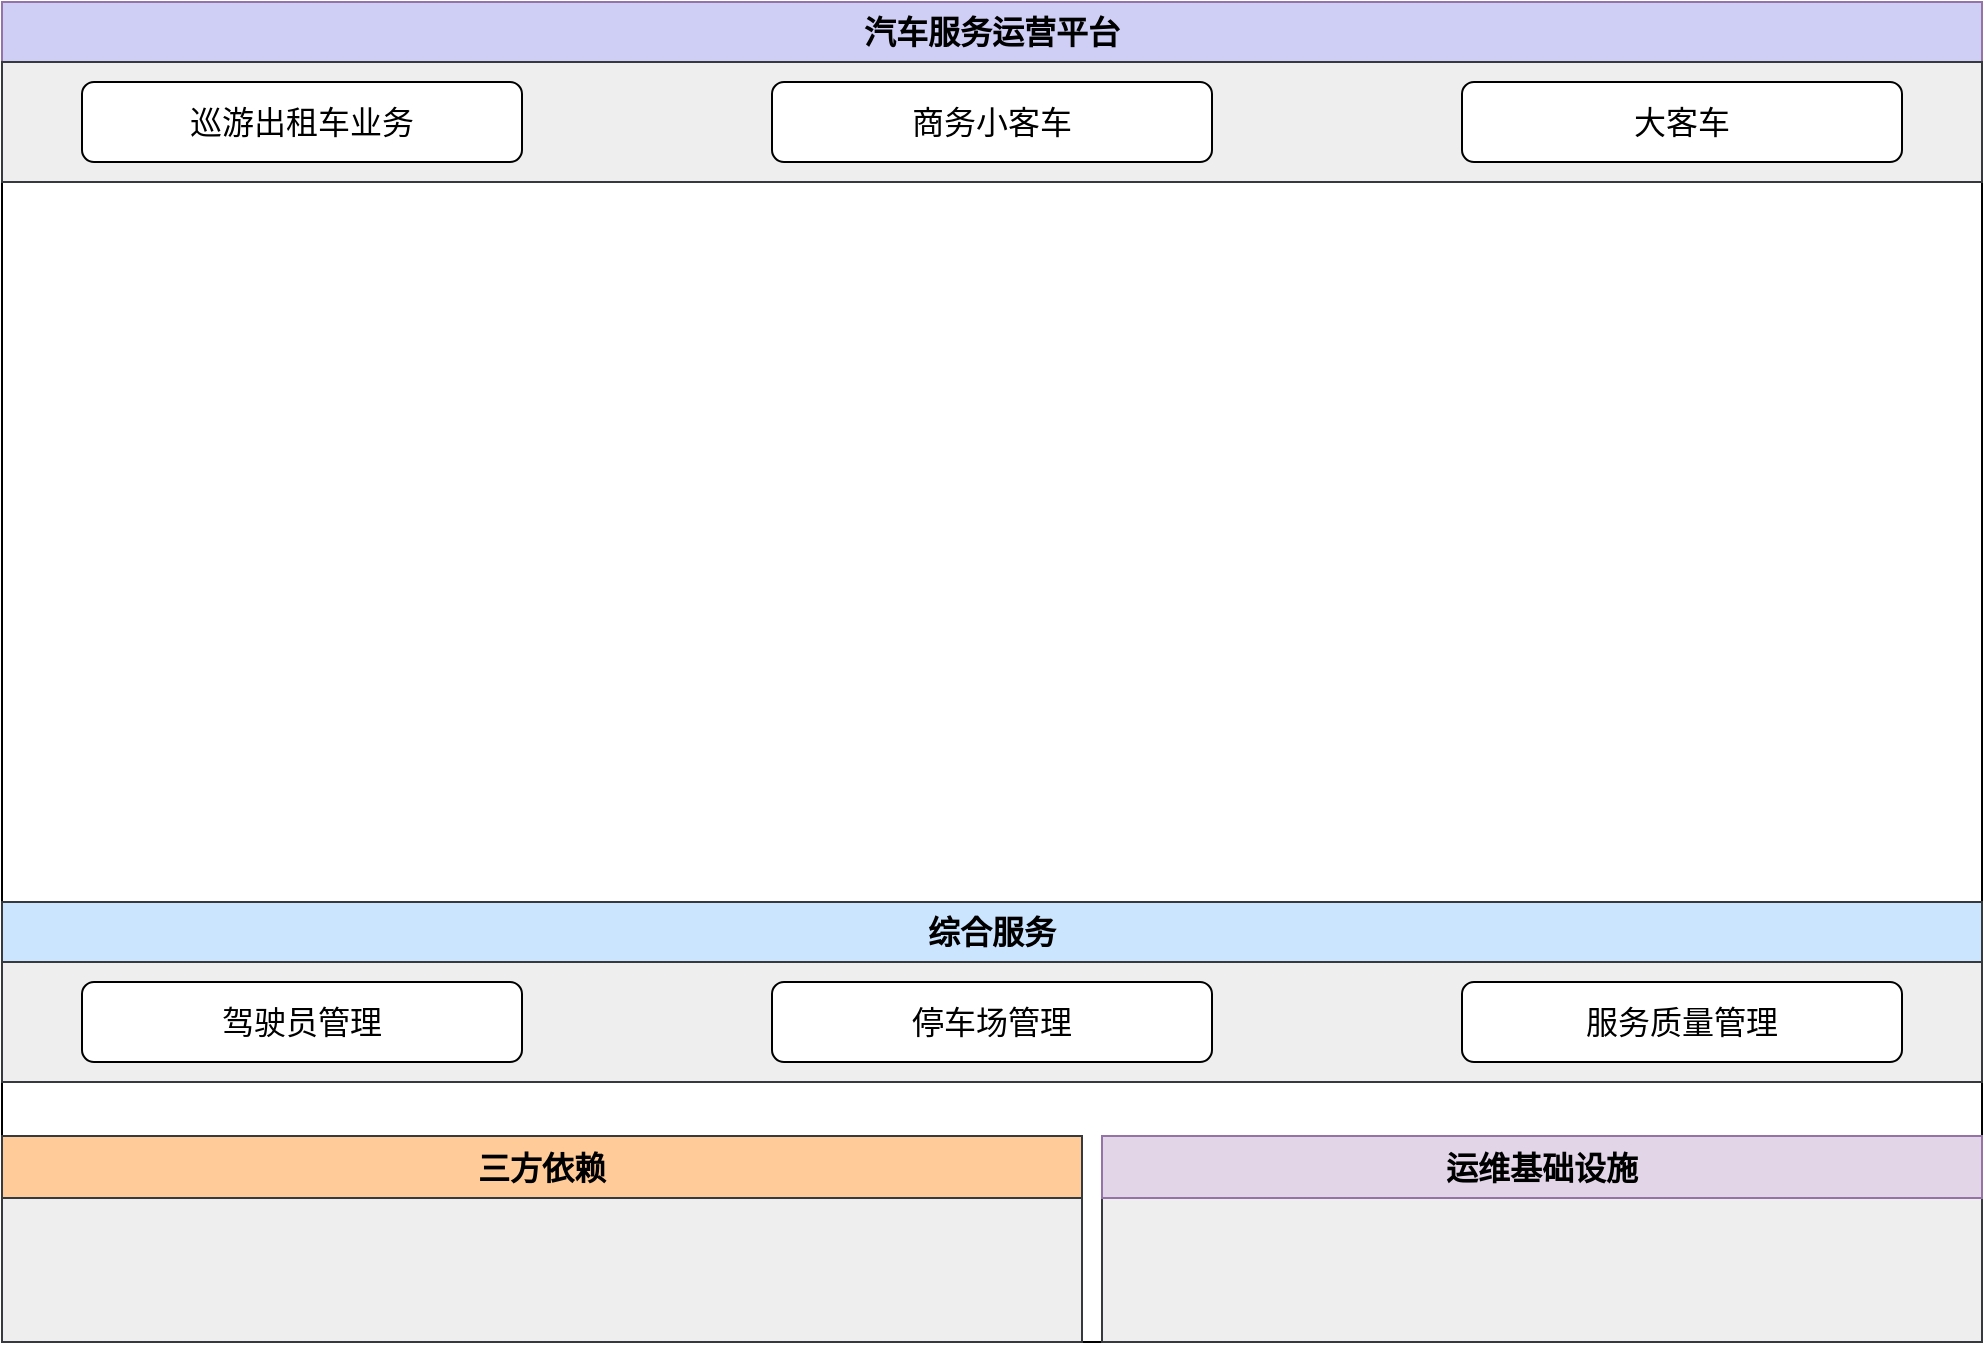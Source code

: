 <mxfile version="16.0.3" type="github">
  <diagram id="PbEHLwvle0bfFOzdE0RF" name="第 1 页">
    <mxGraphModel dx="1422" dy="762" grid="1" gridSize="10" guides="1" tooltips="1" connect="1" arrows="1" fold="1" page="1" pageScale="1" pageWidth="827" pageHeight="1169" math="0" shadow="0">
      <root>
        <mxCell id="0" />
        <mxCell id="1" parent="0" />
        <mxCell id="bQanzyuvM3PR-ToL9I3--1" value="" style="rounded=0;whiteSpace=wrap;html=1;" vertex="1" parent="1">
          <mxGeometry x="220" y="90" width="990" height="670" as="geometry" />
        </mxCell>
        <mxCell id="bQanzyuvM3PR-ToL9I3--2" value="汽车服务运营平台" style="rounded=0;whiteSpace=wrap;html=1;fillColor=#CFCEF5;strokeColor=#9673a6;fontStyle=1;fontSize=16;" vertex="1" parent="1">
          <mxGeometry x="220" y="90" width="990" height="30" as="geometry" />
        </mxCell>
        <mxCell id="bQanzyuvM3PR-ToL9I3--3" value="" style="rounded=0;whiteSpace=wrap;html=1;fontSize=16;fillColor=#eeeeee;strokeColor=#36393d;" vertex="1" parent="1">
          <mxGeometry x="220" y="120" width="990" height="60" as="geometry" />
        </mxCell>
        <mxCell id="bQanzyuvM3PR-ToL9I3--5" value="巡游出租车业务" style="rounded=1;whiteSpace=wrap;html=1;fontSize=16;" vertex="1" parent="1">
          <mxGeometry x="260" y="130" width="220" height="40" as="geometry" />
        </mxCell>
        <mxCell id="bQanzyuvM3PR-ToL9I3--6" value="商务小客车" style="rounded=1;whiteSpace=wrap;html=1;fontSize=16;" vertex="1" parent="1">
          <mxGeometry x="605" y="130" width="220" height="40" as="geometry" />
        </mxCell>
        <mxCell id="bQanzyuvM3PR-ToL9I3--7" value="大客车" style="rounded=1;whiteSpace=wrap;html=1;fontSize=16;" vertex="1" parent="1">
          <mxGeometry x="950" y="130" width="220" height="40" as="geometry" />
        </mxCell>
        <mxCell id="bQanzyuvM3PR-ToL9I3--8" value="" style="rounded=0;whiteSpace=wrap;html=1;fontSize=16;fillColor=#eeeeee;strokeColor=#36393d;" vertex="1" parent="1">
          <mxGeometry x="220" y="570" width="990" height="60" as="geometry" />
        </mxCell>
        <mxCell id="bQanzyuvM3PR-ToL9I3--9" value="综合服务" style="rounded=0;whiteSpace=wrap;html=1;fillColor=#cce5ff;strokeColor=#36393d;fontStyle=1;fontSize=16;" vertex="1" parent="1">
          <mxGeometry x="220" y="540" width="990" height="30" as="geometry" />
        </mxCell>
        <mxCell id="bQanzyuvM3PR-ToL9I3--11" value="驾驶员管理" style="rounded=1;whiteSpace=wrap;html=1;fontSize=16;" vertex="1" parent="1">
          <mxGeometry x="260" y="580" width="220" height="40" as="geometry" />
        </mxCell>
        <mxCell id="bQanzyuvM3PR-ToL9I3--12" value="停车场管理" style="rounded=1;whiteSpace=wrap;html=1;fontSize=16;" vertex="1" parent="1">
          <mxGeometry x="605" y="580" width="220" height="40" as="geometry" />
        </mxCell>
        <mxCell id="bQanzyuvM3PR-ToL9I3--13" value="服务质量管理" style="rounded=1;whiteSpace=wrap;html=1;fontSize=16;" vertex="1" parent="1">
          <mxGeometry x="950" y="580" width="220" height="40" as="geometry" />
        </mxCell>
        <mxCell id="bQanzyuvM3PR-ToL9I3--14" value="" style="rounded=0;whiteSpace=wrap;html=1;fontSize=16;fillColor=#eeeeee;strokeColor=#36393d;" vertex="1" parent="1">
          <mxGeometry x="220" y="687" width="540" height="73" as="geometry" />
        </mxCell>
        <mxCell id="bQanzyuvM3PR-ToL9I3--15" value="三方依赖" style="rounded=0;whiteSpace=wrap;html=1;fillColor=#ffcc99;strokeColor=#36393d;fontStyle=1;fontSize=16;" vertex="1" parent="1">
          <mxGeometry x="220" y="657" width="540" height="31" as="geometry" />
        </mxCell>
        <mxCell id="bQanzyuvM3PR-ToL9I3--21" value="" style="rounded=0;whiteSpace=wrap;html=1;fontSize=16;fillColor=#eeeeee;strokeColor=#36393d;" vertex="1" parent="1">
          <mxGeometry x="770" y="687" width="440" height="73" as="geometry" />
        </mxCell>
        <mxCell id="bQanzyuvM3PR-ToL9I3--22" value="运维基础设施" style="rounded=0;whiteSpace=wrap;html=1;fillColor=#e1d5e7;strokeColor=#9673a6;fontStyle=1;fontSize=16;" vertex="1" parent="1">
          <mxGeometry x="770" y="657" width="440" height="31" as="geometry" />
        </mxCell>
      </root>
    </mxGraphModel>
  </diagram>
</mxfile>
